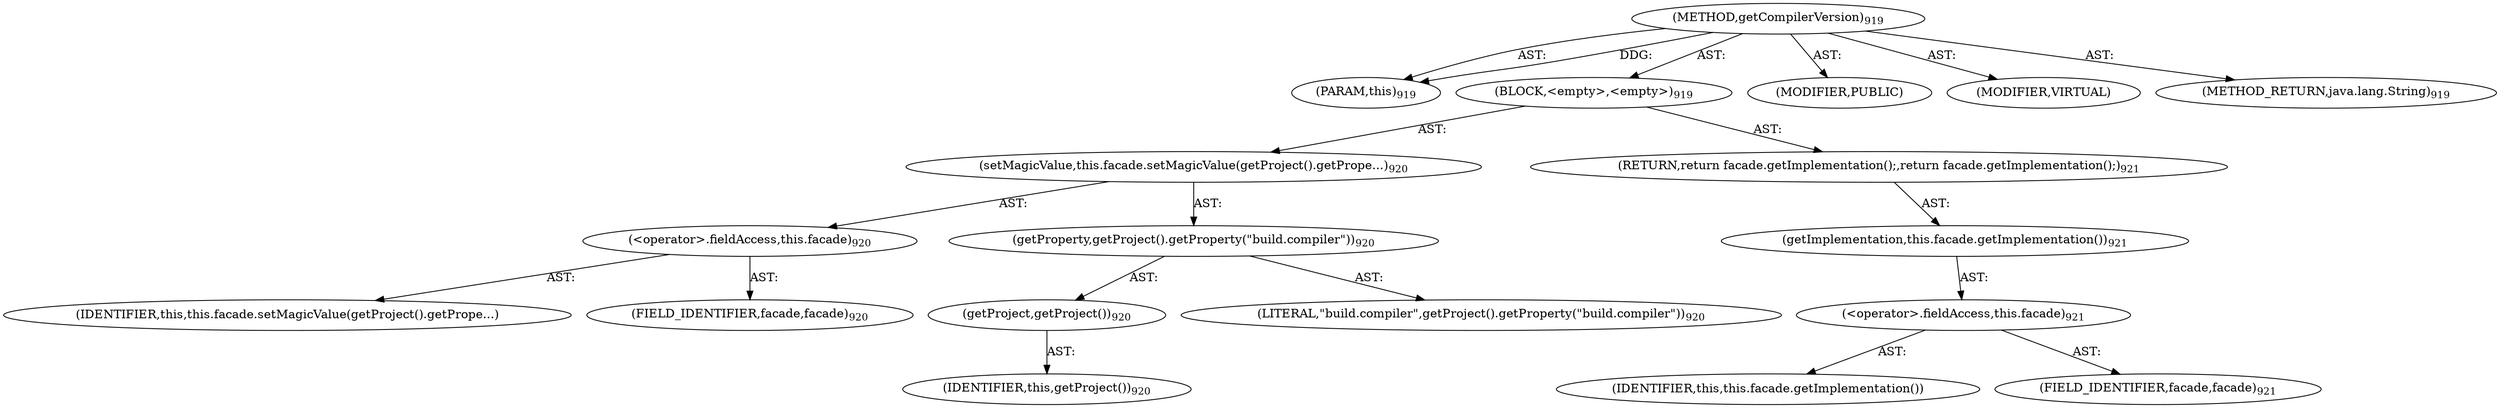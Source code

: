 digraph "getCompilerVersion" {  
"111669149768" [label = <(METHOD,getCompilerVersion)<SUB>919</SUB>> ]
"115964117023" [label = <(PARAM,this)<SUB>919</SUB>> ]
"25769803884" [label = <(BLOCK,&lt;empty&gt;,&lt;empty&gt;)<SUB>919</SUB>> ]
"30064771415" [label = <(setMagicValue,this.facade.setMagicValue(getProject().getPrope...)<SUB>920</SUB>> ]
"30064771416" [label = <(&lt;operator&gt;.fieldAccess,this.facade)<SUB>920</SUB>> ]
"68719477008" [label = <(IDENTIFIER,this,this.facade.setMagicValue(getProject().getPrope...)> ]
"55834574990" [label = <(FIELD_IDENTIFIER,facade,facade)<SUB>920</SUB>> ]
"30064771417" [label = <(getProperty,getProject().getProperty(&quot;build.compiler&quot;))<SUB>920</SUB>> ]
"30064771418" [label = <(getProject,getProject())<SUB>920</SUB>> ]
"68719476782" [label = <(IDENTIFIER,this,getProject())<SUB>920</SUB>> ]
"90194313272" [label = <(LITERAL,&quot;build.compiler&quot;,getProject().getProperty(&quot;build.compiler&quot;))<SUB>920</SUB>> ]
"146028888102" [label = <(RETURN,return facade.getImplementation();,return facade.getImplementation();)<SUB>921</SUB>> ]
"30064771419" [label = <(getImplementation,this.facade.getImplementation())<SUB>921</SUB>> ]
"30064771420" [label = <(&lt;operator&gt;.fieldAccess,this.facade)<SUB>921</SUB>> ]
"68719477009" [label = <(IDENTIFIER,this,this.facade.getImplementation())> ]
"55834574991" [label = <(FIELD_IDENTIFIER,facade,facade)<SUB>921</SUB>> ]
"133143986349" [label = <(MODIFIER,PUBLIC)> ]
"133143986350" [label = <(MODIFIER,VIRTUAL)> ]
"128849018952" [label = <(METHOD_RETURN,java.lang.String)<SUB>919</SUB>> ]
  "111669149768" -> "115964117023"  [ label = "AST: "] 
  "111669149768" -> "25769803884"  [ label = "AST: "] 
  "111669149768" -> "133143986349"  [ label = "AST: "] 
  "111669149768" -> "133143986350"  [ label = "AST: "] 
  "111669149768" -> "128849018952"  [ label = "AST: "] 
  "25769803884" -> "30064771415"  [ label = "AST: "] 
  "25769803884" -> "146028888102"  [ label = "AST: "] 
  "30064771415" -> "30064771416"  [ label = "AST: "] 
  "30064771415" -> "30064771417"  [ label = "AST: "] 
  "30064771416" -> "68719477008"  [ label = "AST: "] 
  "30064771416" -> "55834574990"  [ label = "AST: "] 
  "30064771417" -> "30064771418"  [ label = "AST: "] 
  "30064771417" -> "90194313272"  [ label = "AST: "] 
  "30064771418" -> "68719476782"  [ label = "AST: "] 
  "146028888102" -> "30064771419"  [ label = "AST: "] 
  "30064771419" -> "30064771420"  [ label = "AST: "] 
  "30064771420" -> "68719477009"  [ label = "AST: "] 
  "30064771420" -> "55834574991"  [ label = "AST: "] 
  "111669149768" -> "115964117023"  [ label = "DDG: "] 
}
